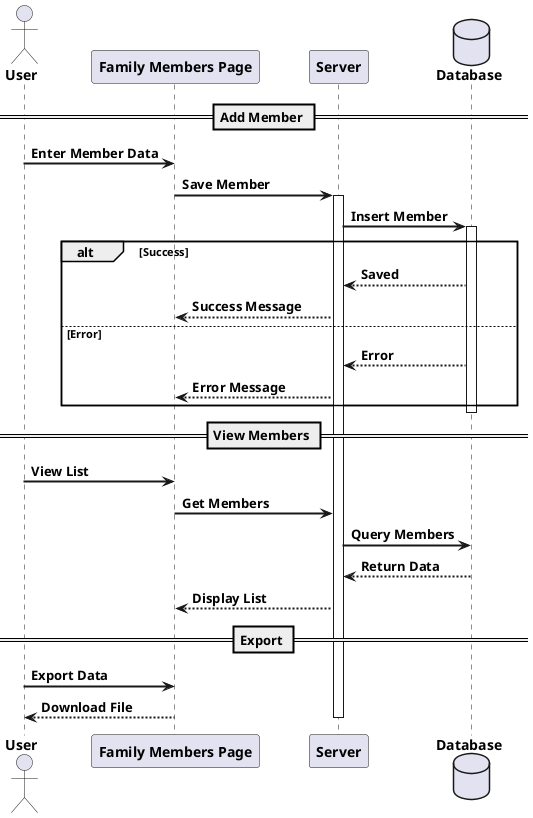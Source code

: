 @startuml Family Members Management

skinparam DefaultFontStyle bold
skinparam ParticipantPadding 20
skinparam BoxPadding 10
skinparam SequenceGroupBodyBackgroundColor transparent
skinparam ArrowThickness 2

actor "<b>User</b>" as User
participant "<b>Family Members Page</b>" as UI
participant "<b>Server</b>" as Server
database "<b>Database</b>" as DB

== Add Member ==
User -> UI: <b>Enter Member Data</b>
UI -> Server: <b>Save Member</b>
activate Server
Server -> DB: <b>Insert Member</b>
activate DB

alt <b>Success</b>
    DB --[bold]-> Server: <b>Saved</b>
    Server --[bold]-> UI: <b>Success Message</b>
else <b>Error</b>
    DB --[bold]-> Server: <b>Error</b>
    Server --[bold]-> UI: <b>Error Message</b>
end
deactivate DB

== View Members ==
User -> UI: <b>View List</b>
UI -> Server: <b>Get Members</b>
Server -> DB: <b>Query Members</b>
DB --[bold]-> Server: <b>Return Data</b>
Server --[bold]-> UI: <b>Display List</b>

== Export ==
User -> UI: <b>Export Data</b>
UI --[bold]-> User: <b>Download File</b>

deactivate Server

@enduml 